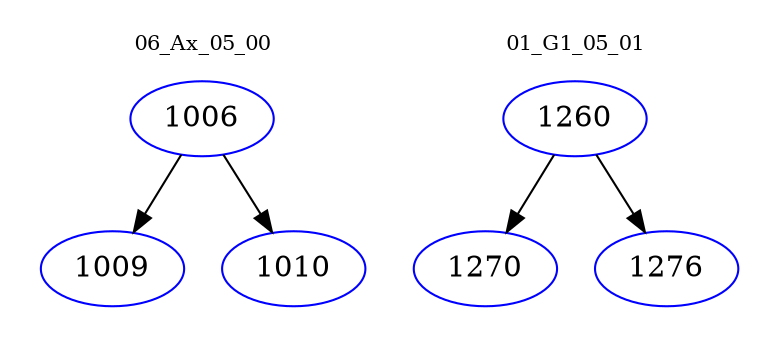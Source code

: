 digraph{
subgraph cluster_0 {
color = white
label = "06_Ax_05_00";
fontsize=10;
T0_1006 [label="1006", color="blue"]
T0_1006 -> T0_1009 [color="black"]
T0_1009 [label="1009", color="blue"]
T0_1006 -> T0_1010 [color="black"]
T0_1010 [label="1010", color="blue"]
}
subgraph cluster_1 {
color = white
label = "01_G1_05_01";
fontsize=10;
T1_1260 [label="1260", color="blue"]
T1_1260 -> T1_1270 [color="black"]
T1_1270 [label="1270", color="blue"]
T1_1260 -> T1_1276 [color="black"]
T1_1276 [label="1276", color="blue"]
}
}
